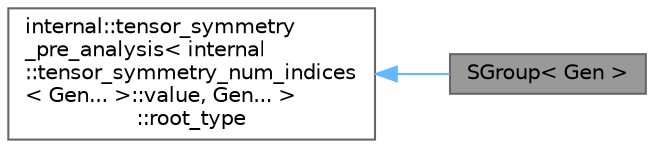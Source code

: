 digraph "SGroup&lt; Gen &gt;"
{
 // LATEX_PDF_SIZE
  bgcolor="transparent";
  edge [fontname=Helvetica,fontsize=10,labelfontname=Helvetica,labelfontsize=10];
  node [fontname=Helvetica,fontsize=10,shape=box,height=0.2,width=0.4];
  rankdir="LR";
  Node1 [id="Node000001",label="SGroup\< Gen \>",height=0.2,width=0.4,color="gray40", fillcolor="grey60", style="filled", fontcolor="black",tooltip="Symmetry group, initialized from template arguments"];
  Node2 -> Node1 [id="edge1_Node000001_Node000002",dir="back",color="steelblue1",style="solid",tooltip=" "];
  Node2 [id="Node000002",label="internal::tensor_symmetry\l_pre_analysis\< internal\l::tensor_symmetry_num_indices\l\< Gen... \>::value, Gen... \>\l::root_type",height=0.2,width=0.4,color="gray40", fillcolor="white", style="filled",tooltip=" "];
}
